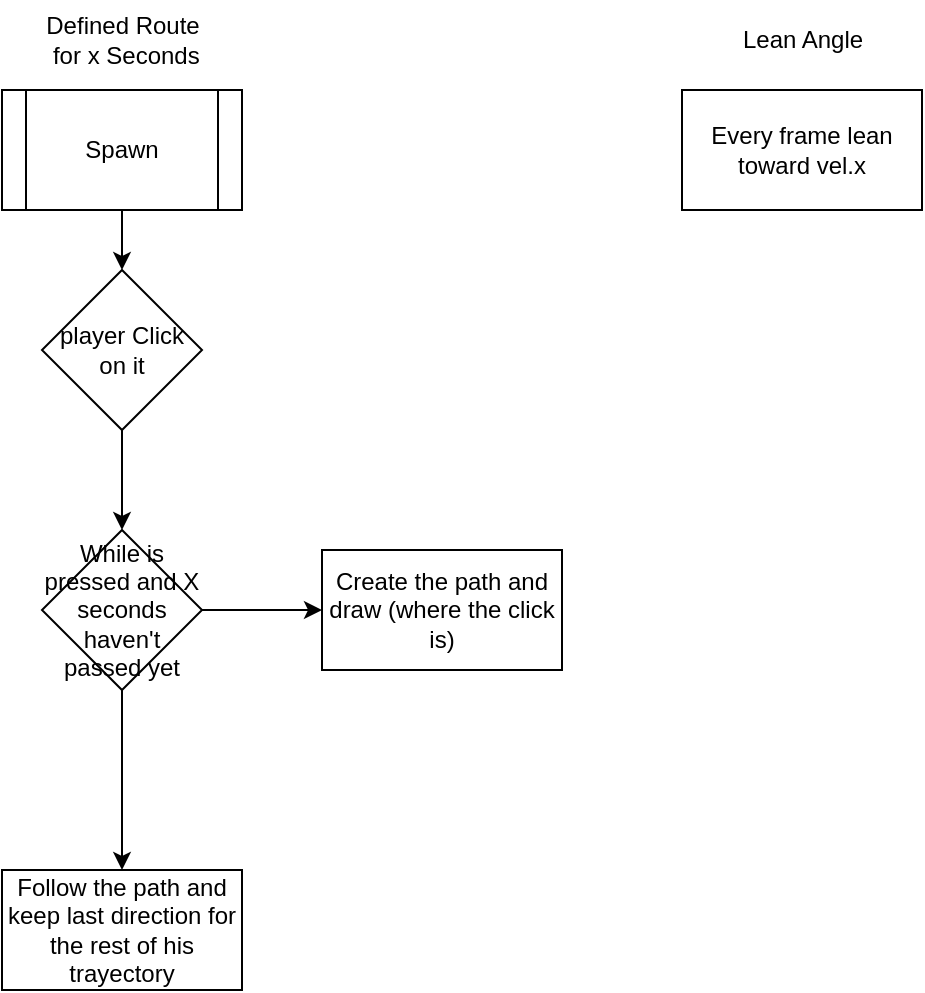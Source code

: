<mxfile version="20.1.1" type="github">
  <diagram id="yWQKVTWnlPdVZ_UfO4Iy" name="Page-1">
    <mxGraphModel dx="868" dy="480" grid="1" gridSize="10" guides="1" tooltips="1" connect="1" arrows="1" fold="1" page="1" pageScale="1" pageWidth="850" pageHeight="1100" math="0" shadow="0">
      <root>
        <mxCell id="0" />
        <mxCell id="1" parent="0" />
        <mxCell id="xKq7c8mvunEufMje4os0-6" value="" style="edgeStyle=orthogonalEdgeStyle;rounded=0;orthogonalLoop=1;jettySize=auto;html=1;" edge="1" parent="1" source="xKq7c8mvunEufMje4os0-1" target="xKq7c8mvunEufMje4os0-3">
          <mxGeometry relative="1" as="geometry" />
        </mxCell>
        <mxCell id="xKq7c8mvunEufMje4os0-1" value="Spawn" style="shape=process;whiteSpace=wrap;html=1;backgroundOutline=1;" vertex="1" parent="1">
          <mxGeometry x="190" y="80" width="120" height="60" as="geometry" />
        </mxCell>
        <mxCell id="xKq7c8mvunEufMje4os0-2" value="&lt;div&gt;Defined Route&lt;/div&gt;&amp;nbsp;for x Seconds" style="text;html=1;align=center;verticalAlign=middle;resizable=0;points=[];autosize=1;strokeColor=none;fillColor=none;" vertex="1" parent="1">
          <mxGeometry x="200" y="35" width="100" height="40" as="geometry" />
        </mxCell>
        <mxCell id="xKq7c8mvunEufMje4os0-8" value="" style="edgeStyle=orthogonalEdgeStyle;rounded=0;orthogonalLoop=1;jettySize=auto;html=1;" edge="1" parent="1" source="xKq7c8mvunEufMje4os0-3" target="xKq7c8mvunEufMje4os0-7">
          <mxGeometry relative="1" as="geometry" />
        </mxCell>
        <mxCell id="xKq7c8mvunEufMje4os0-3" value="player Click on it" style="rhombus;whiteSpace=wrap;html=1;" vertex="1" parent="1">
          <mxGeometry x="210" y="170" width="80" height="80" as="geometry" />
        </mxCell>
        <mxCell id="xKq7c8mvunEufMje4os0-4" value="Lean Angle" style="text;html=1;align=center;verticalAlign=middle;resizable=0;points=[];autosize=1;strokeColor=none;fillColor=none;" vertex="1" parent="1">
          <mxGeometry x="545" y="40" width="90" height="30" as="geometry" />
        </mxCell>
        <mxCell id="xKq7c8mvunEufMje4os0-5" value="Every frame lean toward vel.x" style="rounded=0;whiteSpace=wrap;html=1;" vertex="1" parent="1">
          <mxGeometry x="530" y="80" width="120" height="60" as="geometry" />
        </mxCell>
        <mxCell id="xKq7c8mvunEufMje4os0-10" value="" style="edgeStyle=orthogonalEdgeStyle;rounded=0;orthogonalLoop=1;jettySize=auto;html=1;" edge="1" parent="1" source="xKq7c8mvunEufMje4os0-7" target="xKq7c8mvunEufMje4os0-9">
          <mxGeometry relative="1" as="geometry" />
        </mxCell>
        <mxCell id="xKq7c8mvunEufMje4os0-12" value="" style="edgeStyle=orthogonalEdgeStyle;rounded=0;orthogonalLoop=1;jettySize=auto;html=1;" edge="1" parent="1" source="xKq7c8mvunEufMje4os0-7" target="xKq7c8mvunEufMje4os0-11">
          <mxGeometry relative="1" as="geometry" />
        </mxCell>
        <mxCell id="xKq7c8mvunEufMje4os0-7" value="&lt;div&gt;While is pressed and X seconds haven&#39;t passed yet&lt;br&gt;&lt;/div&gt;" style="rhombus;whiteSpace=wrap;html=1;" vertex="1" parent="1">
          <mxGeometry x="210" y="300" width="80" height="80" as="geometry" />
        </mxCell>
        <mxCell id="xKq7c8mvunEufMje4os0-9" value="Create the path and draw (where the click is)" style="whiteSpace=wrap;html=1;" vertex="1" parent="1">
          <mxGeometry x="350" y="310" width="120" height="60" as="geometry" />
        </mxCell>
        <mxCell id="xKq7c8mvunEufMje4os0-11" value="Follow the path and keep last direction for the rest of his trayectory" style="whiteSpace=wrap;html=1;" vertex="1" parent="1">
          <mxGeometry x="190" y="470" width="120" height="60" as="geometry" />
        </mxCell>
      </root>
    </mxGraphModel>
  </diagram>
</mxfile>
